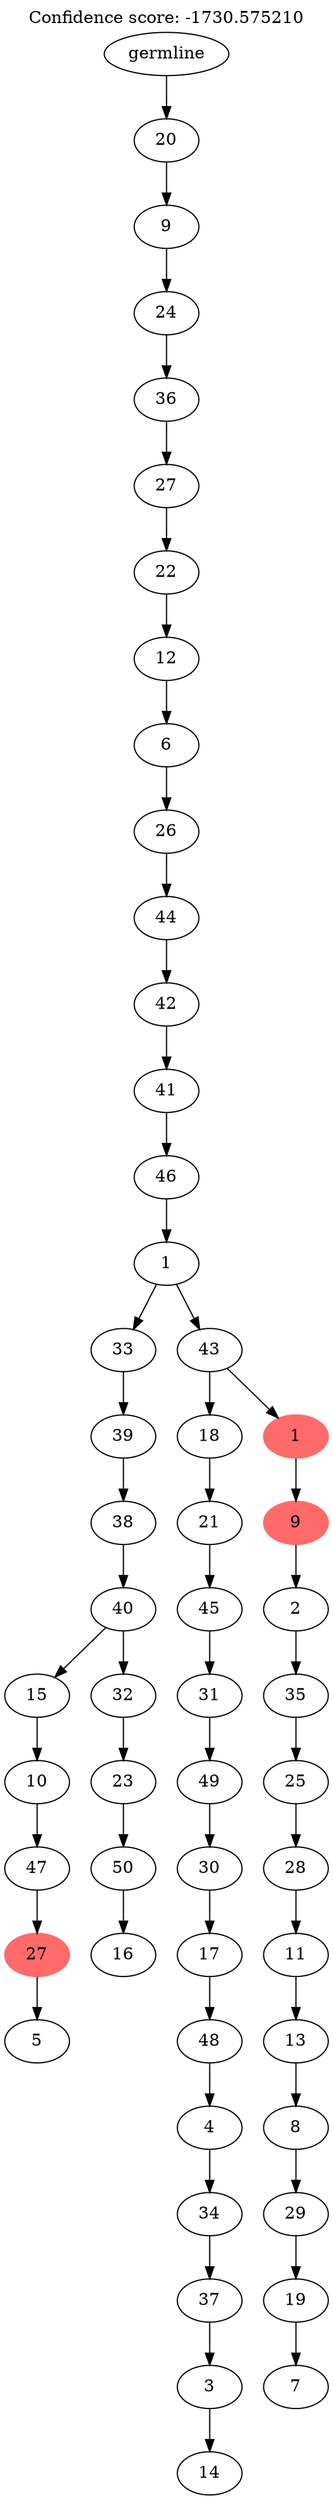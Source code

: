 digraph g {
	"52" -> "53";
	"53" [label="5"];
	"51" -> "52";
	"52" [color=indianred1, style=filled, label="27"];
	"50" -> "51";
	"51" [label="47"];
	"49" -> "50";
	"50" [label="10"];
	"47" -> "48";
	"48" [label="16"];
	"46" -> "47";
	"47" [label="50"];
	"45" -> "46";
	"46" [label="23"];
	"44" -> "45";
	"45" [label="32"];
	"44" -> "49";
	"49" [label="15"];
	"43" -> "44";
	"44" [label="40"];
	"42" -> "43";
	"43" [label="38"];
	"41" -> "42";
	"42" [label="39"];
	"39" -> "40";
	"40" [label="14"];
	"38" -> "39";
	"39" [label="3"];
	"37" -> "38";
	"38" [label="37"];
	"36" -> "37";
	"37" [label="34"];
	"35" -> "36";
	"36" [label="4"];
	"34" -> "35";
	"35" [label="48"];
	"33" -> "34";
	"34" [label="17"];
	"32" -> "33";
	"33" [label="30"];
	"31" -> "32";
	"32" [label="49"];
	"30" -> "31";
	"31" [label="31"];
	"29" -> "30";
	"30" [label="45"];
	"28" -> "29";
	"29" [label="21"];
	"26" -> "27";
	"27" [label="7"];
	"25" -> "26";
	"26" [label="19"];
	"24" -> "25";
	"25" [label="29"];
	"23" -> "24";
	"24" [label="8"];
	"22" -> "23";
	"23" [label="13"];
	"21" -> "22";
	"22" [label="11"];
	"20" -> "21";
	"21" [label="28"];
	"19" -> "20";
	"20" [label="25"];
	"18" -> "19";
	"19" [label="35"];
	"17" -> "18";
	"18" [label="2"];
	"16" -> "17";
	"17" [color=indianred1, style=filled, label="9"];
	"15" -> "16";
	"16" [color=indianred1, style=filled, label="1"];
	"15" -> "28";
	"28" [label="18"];
	"14" -> "15";
	"15" [label="43"];
	"14" -> "41";
	"41" [label="33"];
	"13" -> "14";
	"14" [label="1"];
	"12" -> "13";
	"13" [label="46"];
	"11" -> "12";
	"12" [label="41"];
	"10" -> "11";
	"11" [label="42"];
	"9" -> "10";
	"10" [label="44"];
	"8" -> "9";
	"9" [label="26"];
	"7" -> "8";
	"8" [label="6"];
	"6" -> "7";
	"7" [label="12"];
	"5" -> "6";
	"6" [label="22"];
	"4" -> "5";
	"5" [label="27"];
	"3" -> "4";
	"4" [label="36"];
	"2" -> "3";
	"3" [label="24"];
	"1" -> "2";
	"2" [label="9"];
	"0" -> "1";
	"1" [label="20"];
	"0" [label="germline"];
	labelloc="t";
	label="Confidence score: -1730.575210";
}
